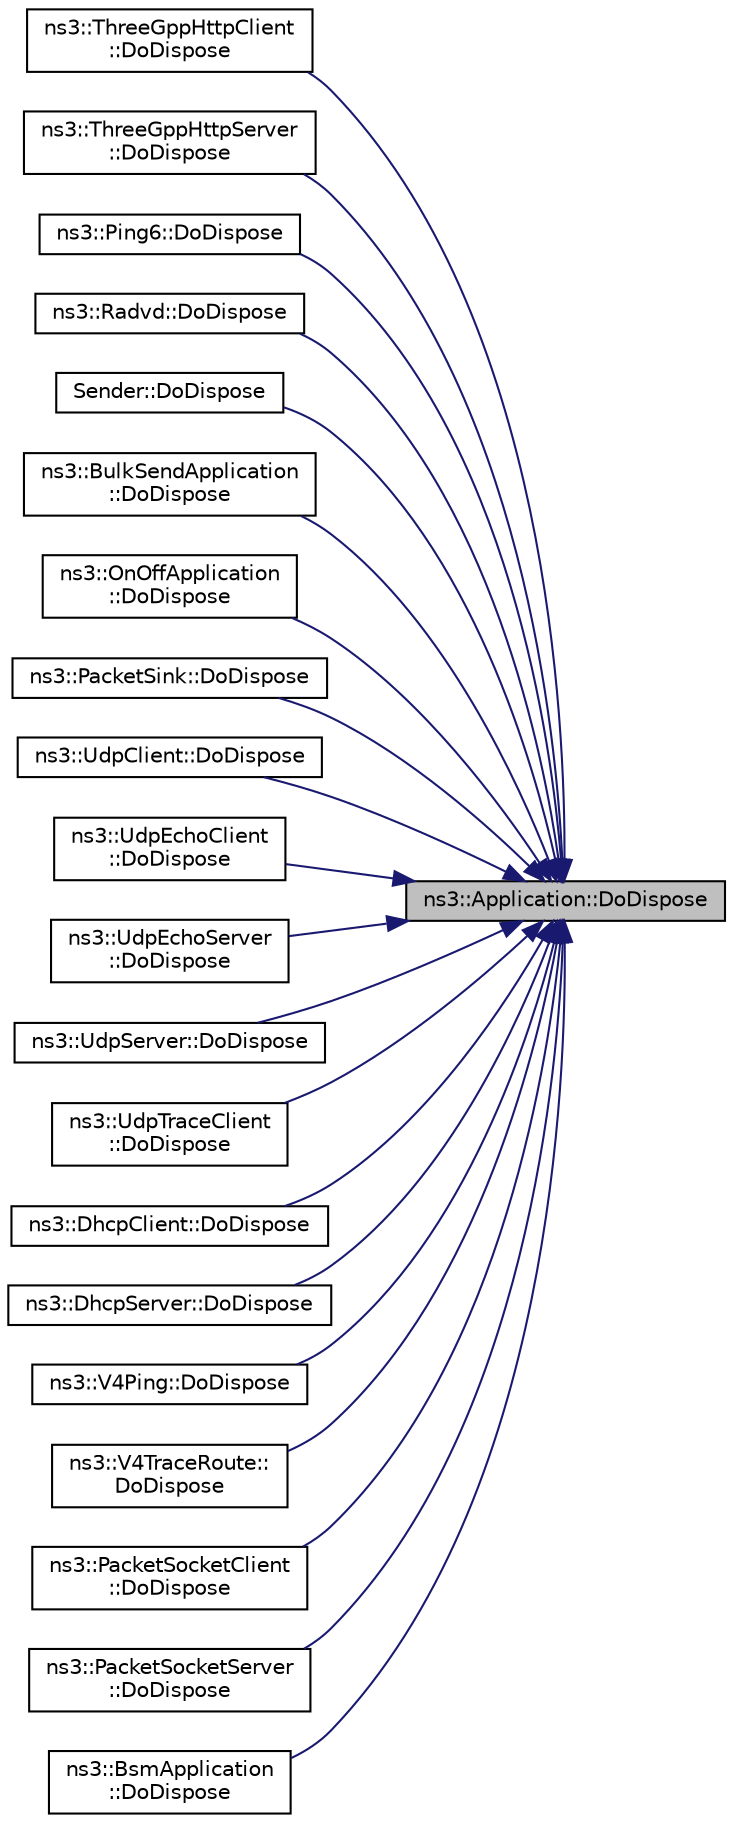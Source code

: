 digraph "ns3::Application::DoDispose"
{
 // LATEX_PDF_SIZE
  edge [fontname="Helvetica",fontsize="10",labelfontname="Helvetica",labelfontsize="10"];
  node [fontname="Helvetica",fontsize="10",shape=record];
  rankdir="RL";
  Node1 [label="ns3::Application::DoDispose",height=0.2,width=0.4,color="black", fillcolor="grey75", style="filled", fontcolor="black",tooltip="Destructor implementation."];
  Node1 -> Node2 [dir="back",color="midnightblue",fontsize="10",style="solid",fontname="Helvetica"];
  Node2 [label="ns3::ThreeGppHttpClient\l::DoDispose",height=0.2,width=0.4,color="black", fillcolor="white", style="filled",URL="$classns3_1_1_three_gpp_http_client.html#a7d6c1e0b0c38303279873ac892af5a02",tooltip="Destructor implementation."];
  Node1 -> Node3 [dir="back",color="midnightblue",fontsize="10",style="solid",fontname="Helvetica"];
  Node3 [label="ns3::ThreeGppHttpServer\l::DoDispose",height=0.2,width=0.4,color="black", fillcolor="white", style="filled",URL="$classns3_1_1_three_gpp_http_server.html#a1c01eeb4275ba83b0c3e9ca5ae26a0ef",tooltip="Destructor implementation."];
  Node1 -> Node4 [dir="back",color="midnightblue",fontsize="10",style="solid",fontname="Helvetica"];
  Node4 [label="ns3::Ping6::DoDispose",height=0.2,width=0.4,color="black", fillcolor="white", style="filled",URL="$classns3_1_1_ping6.html#a455f7e0d45e50d6bfaa2fdf8812f5af4",tooltip="Dispose this object;."];
  Node1 -> Node5 [dir="back",color="midnightblue",fontsize="10",style="solid",fontname="Helvetica"];
  Node5 [label="ns3::Radvd::DoDispose",height=0.2,width=0.4,color="black", fillcolor="white", style="filled",URL="$classns3_1_1_radvd.html#aeeb3bca9545ac42f2795fa9c047319f4",tooltip="Dispose the instance."];
  Node1 -> Node6 [dir="back",color="midnightblue",fontsize="10",style="solid",fontname="Helvetica"];
  Node6 [label="Sender::DoDispose",height=0.2,width=0.4,color="black", fillcolor="white", style="filled",URL="$class_sender.html#a9ddb29835be7b06251ee1c48a40cb752",tooltip="Destructor implementation."];
  Node1 -> Node7 [dir="back",color="midnightblue",fontsize="10",style="solid",fontname="Helvetica"];
  Node7 [label="ns3::BulkSendApplication\l::DoDispose",height=0.2,width=0.4,color="black", fillcolor="white", style="filled",URL="$classns3_1_1_bulk_send_application.html#a9a9a02d7f92d686e9db82f0ef950a9ff",tooltip="Destructor implementation."];
  Node1 -> Node8 [dir="back",color="midnightblue",fontsize="10",style="solid",fontname="Helvetica"];
  Node8 [label="ns3::OnOffApplication\l::DoDispose",height=0.2,width=0.4,color="black", fillcolor="white", style="filled",URL="$classns3_1_1_on_off_application.html#a2f40033ee778880bc21fd73339f38147",tooltip="Destructor implementation."];
  Node1 -> Node9 [dir="back",color="midnightblue",fontsize="10",style="solid",fontname="Helvetica"];
  Node9 [label="ns3::PacketSink::DoDispose",height=0.2,width=0.4,color="black", fillcolor="white", style="filled",URL="$classns3_1_1_packet_sink.html#a00aee3d4e6a589e9e17a2c75f7e0c710",tooltip="Destructor implementation."];
  Node1 -> Node10 [dir="back",color="midnightblue",fontsize="10",style="solid",fontname="Helvetica"];
  Node10 [label="ns3::UdpClient::DoDispose",height=0.2,width=0.4,color="black", fillcolor="white", style="filled",URL="$classns3_1_1_udp_client.html#a414e67a17b0d38c0567a6ffe9a3cb1a3",tooltip="Destructor implementation."];
  Node1 -> Node11 [dir="back",color="midnightblue",fontsize="10",style="solid",fontname="Helvetica"];
  Node11 [label="ns3::UdpEchoClient\l::DoDispose",height=0.2,width=0.4,color="black", fillcolor="white", style="filled",URL="$classns3_1_1_udp_echo_client.html#ab2c8649b6fe1db561db51ac2a2910cc6",tooltip="Destructor implementation."];
  Node1 -> Node12 [dir="back",color="midnightblue",fontsize="10",style="solid",fontname="Helvetica"];
  Node12 [label="ns3::UdpEchoServer\l::DoDispose",height=0.2,width=0.4,color="black", fillcolor="white", style="filled",URL="$classns3_1_1_udp_echo_server.html#a4991a903cb822d78729c73e044705bc9",tooltip="Destructor implementation."];
  Node1 -> Node13 [dir="back",color="midnightblue",fontsize="10",style="solid",fontname="Helvetica"];
  Node13 [label="ns3::UdpServer::DoDispose",height=0.2,width=0.4,color="black", fillcolor="white", style="filled",URL="$classns3_1_1_udp_server.html#ad71ef84dbd09cd3356c007cbfecf660e",tooltip="Destructor implementation."];
  Node1 -> Node14 [dir="back",color="midnightblue",fontsize="10",style="solid",fontname="Helvetica"];
  Node14 [label="ns3::UdpTraceClient\l::DoDispose",height=0.2,width=0.4,color="black", fillcolor="white", style="filled",URL="$structns3_1_1_udp_trace_client.html#aaf10979a3843bb8dd964c31baaa6e000",tooltip="Destructor implementation."];
  Node1 -> Node15 [dir="back",color="midnightblue",fontsize="10",style="solid",fontname="Helvetica"];
  Node15 [label="ns3::DhcpClient::DoDispose",height=0.2,width=0.4,color="black", fillcolor="white", style="filled",URL="$classns3_1_1_dhcp_client.html#a638c060f9b057b6fccc11360551725db",tooltip="Destructor implementation."];
  Node1 -> Node16 [dir="back",color="midnightblue",fontsize="10",style="solid",fontname="Helvetica"];
  Node16 [label="ns3::DhcpServer::DoDispose",height=0.2,width=0.4,color="black", fillcolor="white", style="filled",URL="$classns3_1_1_dhcp_server.html#a0c80cb2ad0bf00498503945059419155",tooltip="Destructor implementation."];
  Node1 -> Node17 [dir="back",color="midnightblue",fontsize="10",style="solid",fontname="Helvetica"];
  Node17 [label="ns3::V4Ping::DoDispose",height=0.2,width=0.4,color="black", fillcolor="white", style="filled",URL="$classns3_1_1_v4_ping.html#a78c38c5ceb8df123483c27421e2257ad",tooltip="Destructor implementation."];
  Node1 -> Node18 [dir="back",color="midnightblue",fontsize="10",style="solid",fontname="Helvetica"];
  Node18 [label="ns3::V4TraceRoute::\lDoDispose",height=0.2,width=0.4,color="black", fillcolor="white", style="filled",URL="$classns3_1_1_v4_trace_route.html#a6b7f169d4a3d5bbf4ae0228f73f327cf",tooltip="Destructor implementation."];
  Node1 -> Node19 [dir="back",color="midnightblue",fontsize="10",style="solid",fontname="Helvetica"];
  Node19 [label="ns3::PacketSocketClient\l::DoDispose",height=0.2,width=0.4,color="black", fillcolor="white", style="filled",URL="$classns3_1_1_packet_socket_client.html#a2a3799f42514d3ca607143add4cab8c2",tooltip="Destructor implementation."];
  Node1 -> Node20 [dir="back",color="midnightblue",fontsize="10",style="solid",fontname="Helvetica"];
  Node20 [label="ns3::PacketSocketServer\l::DoDispose",height=0.2,width=0.4,color="black", fillcolor="white", style="filled",URL="$classns3_1_1_packet_socket_server.html#a2958bd54bb9a6c8d1ece84b0c54228bb",tooltip="Destructor implementation."];
  Node1 -> Node21 [dir="back",color="midnightblue",fontsize="10",style="solid",fontname="Helvetica"];
  Node21 [label="ns3::BsmApplication\l::DoDispose",height=0.2,width=0.4,color="black", fillcolor="white", style="filled",URL="$classns3_1_1_bsm_application.html#ac3e2c412d85bd266a9da9bf56c6e418a",tooltip="Destructor implementation."];
}
